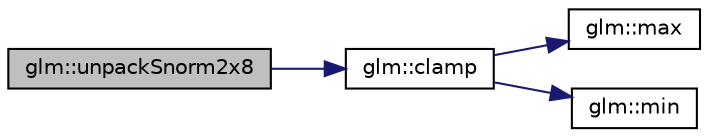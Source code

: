 digraph "glm::unpackSnorm2x8"
{
 // LATEX_PDF_SIZE
  edge [fontname="Helvetica",fontsize="10",labelfontname="Helvetica",labelfontsize="10"];
  node [fontname="Helvetica",fontsize="10",shape=record];
  rankdir="LR";
  Node1 [label="glm::unpackSnorm2x8",height=0.2,width=0.4,color="black", fillcolor="grey75", style="filled", fontcolor="black",tooltip=" "];
  Node1 -> Node2 [color="midnightblue",fontsize="10",style="solid",fontname="Helvetica"];
  Node2 [label="glm::clamp",height=0.2,width=0.4,color="black", fillcolor="white", style="filled",URL="$group__core__func__common.html#ga93bce26c7d80d30a62f5c508f8498a6c",tooltip=" "];
  Node2 -> Node3 [color="midnightblue",fontsize="10",style="solid",fontname="Helvetica"];
  Node3 [label="glm::max",height=0.2,width=0.4,color="black", fillcolor="white", style="filled",URL="$group__core__func__common.html#ga98caa7f95a94c86a86ebce893a45326c",tooltip=" "];
  Node2 -> Node4 [color="midnightblue",fontsize="10",style="solid",fontname="Helvetica"];
  Node4 [label="glm::min",height=0.2,width=0.4,color="black", fillcolor="white", style="filled",URL="$group__core__func__common.html#ga2c2bde1cec025b7ddff83c74a1113719",tooltip=" "];
}
